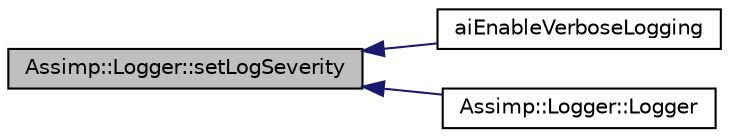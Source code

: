 digraph "Assimp::Logger::setLogSeverity"
{
  edge [fontname="Helvetica",fontsize="10",labelfontname="Helvetica",labelfontsize="10"];
  node [fontname="Helvetica",fontsize="10",shape=record];
  rankdir="LR";
  Node1 [label="Assimp::Logger::setLogSeverity",height=0.2,width=0.4,color="black", fillcolor="grey75", style="filled", fontcolor="black"];
  Node1 -> Node2 [dir="back",color="midnightblue",fontsize="10",style="solid",fontname="Helvetica"];
  Node2 [label="aiEnableVerboseLogging",height=0.2,width=0.4,color="black", fillcolor="white", style="filled",URL="$_assimp_8cpp.html#a54a7485c9422348b2f20adcbd192ed64"];
  Node1 -> Node3 [dir="back",color="midnightblue",fontsize="10",style="solid",fontname="Helvetica"];
  Node3 [label="Assimp::Logger::Logger",height=0.2,width=0.4,color="black", fillcolor="white", style="filled",URL="$class_assimp_1_1_logger.html#a784e6d1a741072b17bab32a6a41055e8"];
}

